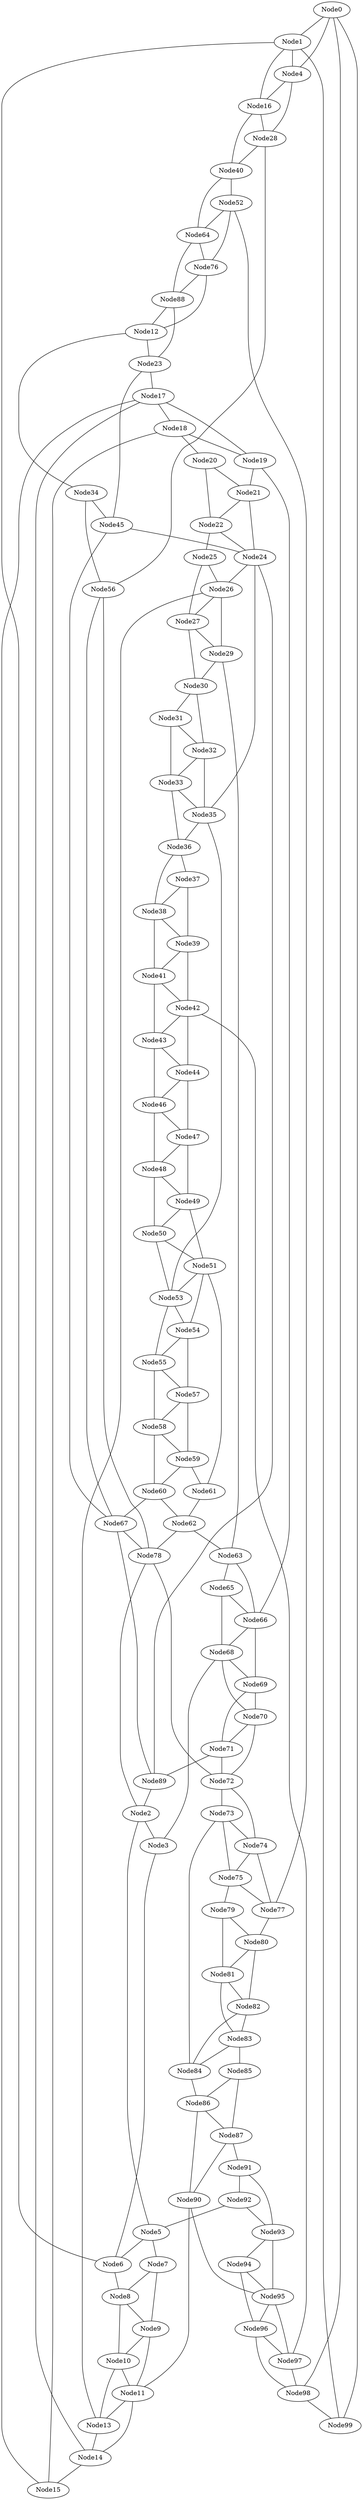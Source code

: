 graph G {
Node0 [Estimated_probability=0.5, Probability_voting=0.199306, Resistance=43];
Node1 [Estimated_probability=0.5, Probability_voting=0.31187, Resistance=44];
Node2 [Estimated_probability=0.5, Probability_voting=0.978149, Resistance=52];
Node3 [Estimated_probability=0.5, Probability_voting=0.37607, Resistance=45];
Node4 [Estimated_probability=0.5, Probability_voting=0.960058, Resistance=52];
Node5 [Estimated_probability=0.5, Probability_voting=0.466889, Resistance=46];
Node6 [Estimated_probability=0.5, Probability_voting=0.43909, Resistance=47];
Node7 [Estimated_probability=0.5, Probability_voting=0.363444, Resistance=52];
Node8 [Estimated_probability=0.5, Probability_voting=0.587133, Resistance=53];
Node9 [Estimated_probability=0.5, Probability_voting=0.852033, Resistance=54];
Node10 [Estimated_probability=0.5, Probability_voting=0.689758, Resistance=60];
Node11 [Estimated_probability=0.5, Probability_voting=0.756154, Resistance=51];
Node12 [Estimated_probability=0.5, Probability_voting=0.933903, Resistance=55];
Node13 [Estimated_probability=0.5, Probability_voting=0.847895, Resistance=47];
Node14 [Estimated_probability=0.5, Probability_voting=0.986363, Resistance=51];
Node15 [Estimated_probability=0.5, Probability_voting=0.349796, Resistance=45];
Node16 [Estimated_probability=0.5, Probability_voting=0.779267, Resistance=47];
Node17 [Estimated_probability=0.5, Probability_voting=0.285549, Resistance=51];
Node18 [Estimated_probability=0.5, Probability_voting=0.262292, Resistance=47];
Node19 [Estimated_probability=0.5, Probability_voting=0.329671, Resistance=47];
Node20 [Estimated_probability=0.5, Probability_voting=0.655571, Resistance=49];
Node21 [Estimated_probability=0.5, Probability_voting=0.791808, Resistance=60];
Node22 [Estimated_probability=0.5, Probability_voting=0.922761, Resistance=54];
Node23 [Estimated_probability=0.5, Probability_voting=0.788457, Resistance=52];
Node24 [Estimated_probability=0.5, Probability_voting=0.516781, Resistance=53];
Node25 [Estimated_probability=0.5, Probability_voting=0.104863, Resistance=45];
Node26 [Estimated_probability=0.5, Probability_voting=0.562766, Resistance=51];
Node27 [Estimated_probability=0.5, Probability_voting=0.885731, Resistance=44];
Node28 [Estimated_probability=0.5, Probability_voting=0.174328, Resistance=54];
Node29 [Estimated_probability=0.5, Probability_voting=0.19738, Resistance=36];
Node30 [Estimated_probability=0.5, Probability_voting=0.842081, Resistance=43];
Node31 [Estimated_probability=0.5, Probability_voting=0.840115, Resistance=40];
Node32 [Estimated_probability=0.5, Probability_voting=0.125109, Resistance=42];
Node33 [Estimated_probability=0.5, Probability_voting=0.611618, Resistance=48];
Node34 [Estimated_probability=0.5, Probability_voting=0.828814, Resistance=48];
Node35 [Estimated_probability=0.5, Probability_voting=0.496688, Resistance=51];
Node36 [Estimated_probability=0.5, Probability_voting=0.246671, Resistance=49];
Node37 [Estimated_probability=0.5, Probability_voting=0.75479, Resistance=55];
Node38 [Estimated_probability=0.5, Probability_voting=0.721915, Resistance=51];
Node39 [Estimated_probability=0.5, Probability_voting=0.370495, Resistance=45];
Node40 [Estimated_probability=0.5, Probability_voting=0.268102, Resistance=51];
Node41 [Estimated_probability=0.5, Probability_voting=0.340727, Resistance=55];
Node42 [Estimated_probability=0.5, Probability_voting=0.669046, Resistance=54];
Node43 [Estimated_probability=0.5, Probability_voting=0.912206, Resistance=49];
Node44 [Estimated_probability=0.5, Probability_voting=0.616722, Resistance=53];
Node45 [Estimated_probability=0.5, Probability_voting=0.0151523, Resistance=65];
Node46 [Estimated_probability=0.5, Probability_voting=0.00815792, Resistance=49];
Node47 [Estimated_probability=0.5, Probability_voting=0.357871, Resistance=38];
Node48 [Estimated_probability=0.5, Probability_voting=0.1385, Resistance=52];
Node49 [Estimated_probability=0.5, Probability_voting=0.915604, Resistance=48];
Node50 [Estimated_probability=0.5, Probability_voting=0.706258, Resistance=48];
Node51 [Estimated_probability=0.5, Probability_voting=0.121416, Resistance=47];
Node52 [Estimated_probability=0.5, Probability_voting=0.458556, Resistance=45];
Node53 [Estimated_probability=0.5, Probability_voting=0.170054, Resistance=55];
Node54 [Estimated_probability=0.5, Probability_voting=0.800458, Resistance=51];
Node55 [Estimated_probability=0.5, Probability_voting=0.419492, Resistance=48];
Node56 [Estimated_probability=0.5, Probability_voting=0.937728, Resistance=44];
Node57 [Estimated_probability=0.5, Probability_voting=0.282011, Resistance=53];
Node58 [Estimated_probability=0.5, Probability_voting=0.117259, Resistance=56];
Node59 [Estimated_probability=0.5, Probability_voting=0.32585, Resistance=61];
Node60 [Estimated_probability=0.5, Probability_voting=0.491976, Resistance=36];
Node61 [Estimated_probability=0.5, Probability_voting=0.992791, Resistance=59];
Node62 [Estimated_probability=0.5, Probability_voting=0.131341, Resistance=45];
Node63 [Estimated_probability=0.5, Probability_voting=0.537281, Resistance=50];
Node64 [Estimated_probability=0.5, Probability_voting=0.247216, Resistance=47];
Node65 [Estimated_probability=0.5, Probability_voting=0.385721, Resistance=50];
Node66 [Estimated_probability=0.5, Probability_voting=0.158316, Resistance=47];
Node67 [Estimated_probability=0.5, Probability_voting=0.0146033, Resistance=58];
Node68 [Estimated_probability=0.5, Probability_voting=0.298322, Resistance=57];
Node69 [Estimated_probability=0.5, Probability_voting=0.389097, Resistance=49];
Node70 [Estimated_probability=0.5, Probability_voting=0.338549, Resistance=39];
Node71 [Estimated_probability=0.5, Probability_voting=0.650757, Resistance=48];
Node72 [Estimated_probability=0.5, Probability_voting=0.0121628, Resistance=59];
Node73 [Estimated_probability=0.5, Probability_voting=0.506784, Resistance=42];
Node74 [Estimated_probability=0.5, Probability_voting=0.949231, Resistance=39];
Node75 [Estimated_probability=0.5, Probability_voting=0.0224331, Resistance=69];
Node76 [Estimated_probability=0.5, Probability_voting=0.991548, Resistance=43];
Node77 [Estimated_probability=0.5, Probability_voting=0.688699, Resistance=49];
Node78 [Estimated_probability=0.5, Probability_voting=0.417207, Resistance=50];
Node79 [Estimated_probability=0.5, Probability_voting=0.182793, Resistance=58];
Node80 [Estimated_probability=0.5, Probability_voting=0.216925, Resistance=37];
Node81 [Estimated_probability=0.5, Probability_voting=0.525986, Resistance=48];
Node82 [Estimated_probability=0.5, Probability_voting=0.306103, Resistance=56];
Node83 [Estimated_probability=0.5, Probability_voting=0.49209, Resistance=52];
Node84 [Estimated_probability=0.5, Probability_voting=0.280525, Resistance=51];
Node85 [Estimated_probability=0.5, Probability_voting=0.479009, Resistance=56];
Node86 [Estimated_probability=0.5, Probability_voting=0.0550191, Resistance=49];
Node87 [Estimated_probability=0.5, Probability_voting=0.685165, Resistance=45];
Node88 [Estimated_probability=0.5, Probability_voting=0.0715422, Resistance=57];
Node89 [Estimated_probability=0.5, Probability_voting=0.86484, Resistance=47];
Node90 [Estimated_probability=0.5, Probability_voting=0.112605, Resistance=51];
Node91 [Estimated_probability=0.5, Probability_voting=0.918881, Resistance=52];
Node92 [Estimated_probability=0.5, Probability_voting=0.255879, Resistance=52];
Node93 [Estimated_probability=0.5, Probability_voting=0.715891, Resistance=41];
Node94 [Estimated_probability=0.5, Probability_voting=0.541961, Resistance=56];
Node95 [Estimated_probability=0.5, Probability_voting=0.959509, Resistance=45];
Node96 [Estimated_probability=0.5, Probability_voting=0.372005, Resistance=47];
Node97 [Estimated_probability=0.5, Probability_voting=0.366769, Resistance=53];
Node98 [Estimated_probability=0.5, Probability_voting=0.31178, Resistance=50];
Node99 [Estimated_probability=0.5, Probability_voting=0.64133, Resistance=48];
Node0--Node1 ;
Node0--Node4 ;
Node1--Node4 ;
Node1--Node16 ;
Node4--Node16 ;
Node4--Node28 ;
Node16--Node28 ;
Node16--Node40 ;
Node28--Node40 ;
Node28--Node56 ;
Node40--Node52 ;
Node40--Node64 ;
Node52--Node64 ;
Node52--Node76 ;
Node64--Node76 ;
Node64--Node88 ;
Node76--Node88 ;
Node76--Node12 ;
Node88--Node12 ;
Node88--Node23 ;
Node12--Node23 ;
Node12--Node34 ;
Node23--Node17 ;
Node23--Node45 ;
Node34--Node45 ;
Node34--Node56 ;
Node45--Node24 ;
Node45--Node67 ;
Node56--Node67 ;
Node56--Node78 ;
Node67--Node78 ;
Node67--Node89 ;
Node78--Node72 ;
Node78--Node2 ;
Node89--Node2 ;
Node89--Node24 ;
Node2--Node3 ;
Node2--Node5 ;
Node3--Node68 ;
Node3--Node6 ;
Node5--Node6 ;
Node5--Node7 ;
Node6--Node1 ;
Node6--Node8 ;
Node7--Node8 ;
Node7--Node9 ;
Node8--Node9 ;
Node8--Node10 ;
Node9--Node10 ;
Node9--Node11 ;
Node10--Node11 ;
Node10--Node13 ;
Node11--Node13 ;
Node11--Node14 ;
Node13--Node14 ;
Node13--Node26 ;
Node14--Node15 ;
Node14--Node17 ;
Node15--Node17 ;
Node15--Node18 ;
Node17--Node18 ;
Node17--Node19 ;
Node18--Node19 ;
Node18--Node20 ;
Node19--Node66 ;
Node19--Node21 ;
Node20--Node21 ;
Node20--Node22 ;
Node21--Node22 ;
Node21--Node24 ;
Node22--Node24 ;
Node22--Node25 ;
Node24--Node35 ;
Node24--Node26 ;
Node25--Node26 ;
Node25--Node27 ;
Node26--Node27 ;
Node26--Node29 ;
Node27--Node29 ;
Node27--Node30 ;
Node29--Node30 ;
Node29--Node63 ;
Node30--Node31 ;
Node30--Node32 ;
Node31--Node32 ;
Node31--Node33 ;
Node32--Node33 ;
Node32--Node35 ;
Node33--Node35 ;
Node33--Node36 ;
Node35--Node36 ;
Node35--Node53 ;
Node36--Node37 ;
Node36--Node38 ;
Node37--Node38 ;
Node37--Node39 ;
Node38--Node39 ;
Node38--Node41 ;
Node39--Node41 ;
Node39--Node42 ;
Node41--Node42 ;
Node41--Node43 ;
Node42--Node43 ;
Node42--Node44 ;
Node43--Node44 ;
Node43--Node46 ;
Node44--Node46 ;
Node44--Node47 ;
Node46--Node47 ;
Node46--Node48 ;
Node47--Node48 ;
Node47--Node49 ;
Node48--Node49 ;
Node48--Node50 ;
Node49--Node50 ;
Node49--Node51 ;
Node50--Node51 ;
Node50--Node53 ;
Node51--Node53 ;
Node51--Node54 ;
Node53--Node54 ;
Node53--Node55 ;
Node54--Node55 ;
Node54--Node57 ;
Node55--Node57 ;
Node55--Node58 ;
Node57--Node58 ;
Node57--Node59 ;
Node58--Node59 ;
Node58--Node60 ;
Node59--Node60 ;
Node59--Node61 ;
Node60--Node67 ;
Node60--Node62 ;
Node61--Node62 ;
Node61--Node51 ;
Node62--Node63 ;
Node62--Node78 ;
Node63--Node65 ;
Node63--Node66 ;
Node65--Node66 ;
Node65--Node68 ;
Node66--Node68 ;
Node66--Node69 ;
Node68--Node69 ;
Node68--Node70 ;
Node69--Node70 ;
Node69--Node71 ;
Node70--Node71 ;
Node70--Node72 ;
Node71--Node72 ;
Node71--Node89 ;
Node72--Node73 ;
Node72--Node74 ;
Node73--Node74 ;
Node73--Node75 ;
Node74--Node75 ;
Node74--Node77 ;
Node75--Node77 ;
Node75--Node79 ;
Node77--Node52 ;
Node77--Node80 ;
Node79--Node80 ;
Node79--Node81 ;
Node80--Node81 ;
Node80--Node82 ;
Node81--Node82 ;
Node81--Node83 ;
Node82--Node83 ;
Node82--Node84 ;
Node83--Node84 ;
Node83--Node85 ;
Node84--Node73 ;
Node84--Node86 ;
Node85--Node86 ;
Node85--Node87 ;
Node86--Node87 ;
Node86--Node90 ;
Node87--Node90 ;
Node87--Node91 ;
Node90--Node95 ;
Node90--Node11 ;
Node91--Node92 ;
Node91--Node93 ;
Node92--Node93 ;
Node92--Node5 ;
Node93--Node94 ;
Node93--Node95 ;
Node94--Node95 ;
Node94--Node96 ;
Node95--Node96 ;
Node95--Node97 ;
Node96--Node97 ;
Node96--Node98 ;
Node97--Node98 ;
Node97--Node42 ;
Node98--Node99 ;
Node98--Node0 ;
Node99--Node0 ;
Node99--Node1 ;
}
